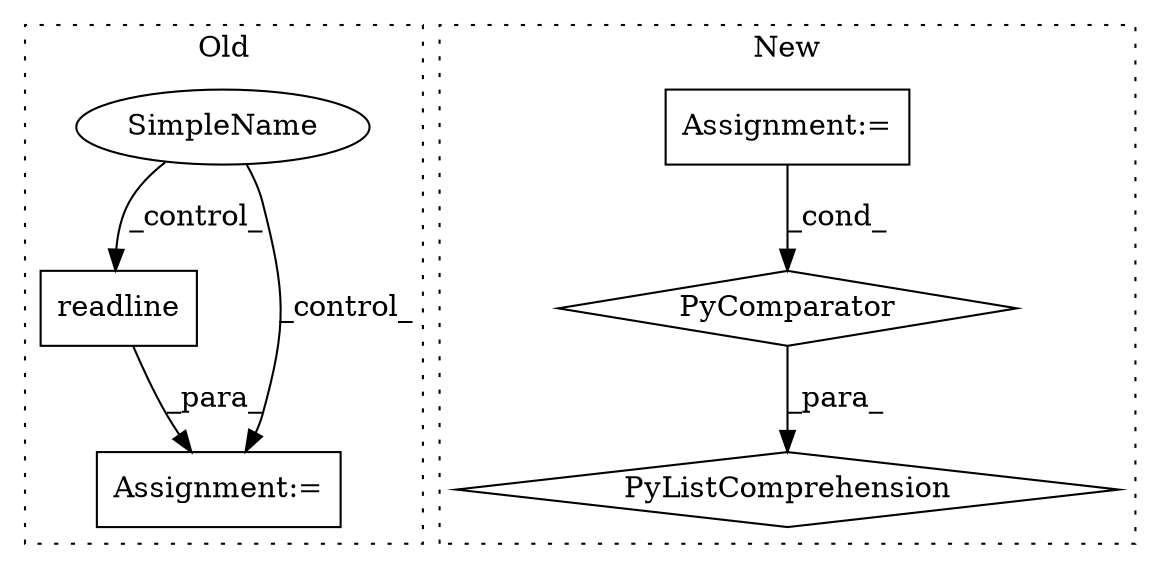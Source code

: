 digraph G {
subgraph cluster0 {
1 [label="readline" a="32" s="398" l="10" shape="box"];
4 [label="Assignment:=" a="7" s="395" l="1" shape="box"];
6 [label="SimpleName" a="42" s="" l="" shape="ellipse"];
label = "Old";
style="dotted";
}
subgraph cluster1 {
2 [label="PyListComprehension" a="109" s="534" l="111" shape="diamond"];
3 [label="Assignment:=" a="7" s="596" l="41" shape="box"];
5 [label="PyComparator" a="113" s="596" l="41" shape="diamond"];
label = "New";
style="dotted";
}
1 -> 4 [label="_para_"];
3 -> 5 [label="_cond_"];
5 -> 2 [label="_para_"];
6 -> 4 [label="_control_"];
6 -> 1 [label="_control_"];
}
